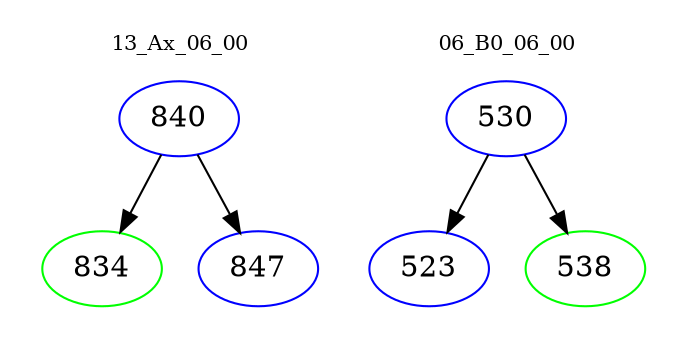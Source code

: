 digraph{
subgraph cluster_0 {
color = white
label = "13_Ax_06_00";
fontsize=10;
T0_840 [label="840", color="blue"]
T0_840 -> T0_834 [color="black"]
T0_834 [label="834", color="green"]
T0_840 -> T0_847 [color="black"]
T0_847 [label="847", color="blue"]
}
subgraph cluster_1 {
color = white
label = "06_B0_06_00";
fontsize=10;
T1_530 [label="530", color="blue"]
T1_530 -> T1_523 [color="black"]
T1_523 [label="523", color="blue"]
T1_530 -> T1_538 [color="black"]
T1_538 [label="538", color="green"]
}
}
